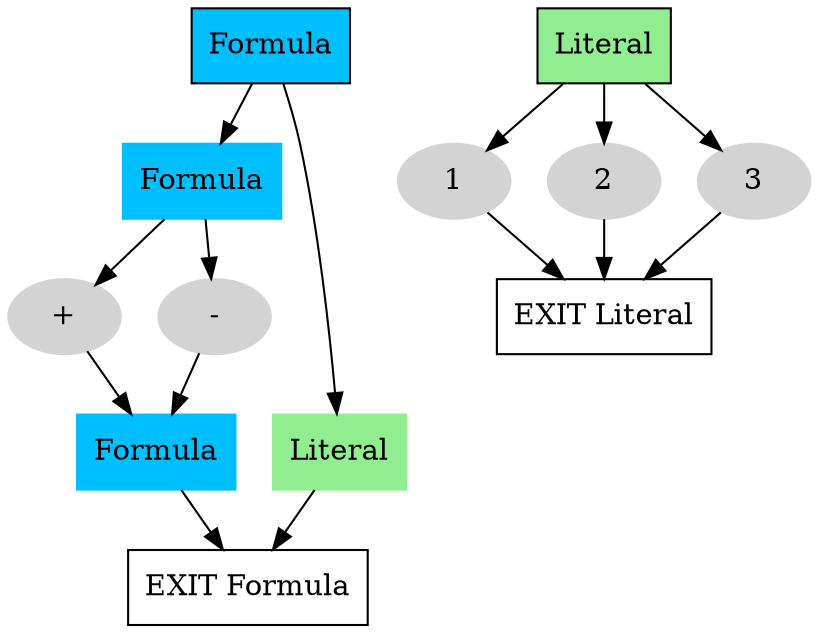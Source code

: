 digraph G {
    // rankdir="LR";
    graph [margin=0]
    ranksep=0.4;

    // subgraph ranks {
    //     rank_1[style=invis]
    //     rank_2[style=invis]
    //     rank_3[style=invis]
    //     rank_1 -> rank_2 -> rank_3[style=invis]
    //     // rankdir = LR;
    // }

    subgraph Formula {
        Formula [label="Formula", style="filled,solid", color=black, shape=rectangle, fillcolor=deepskyblue]
        EXIT_Formula [label="EXIT Formula", shape=rectangle]
        
        call1_Formula [label="Formula", style="filled", color=deepskyblue, shape=rectangle]
        Formula -> call1_Formula
        Formula_plus [label="+", style=filled, color=lightgrey]
        call1_Formula -> Formula_plus
        Formula_minus [label="-", style=filled, color=lightgrey]
        call1_Formula -> Formula_minus
        call2_Formula [label="Formula", style="filled", color=deepskyblue, shape=rectangle]
        Formula_plus -> call2_Formula
        Formula_minus -> call2_Formula
        call2_Formula -> EXIT_Formula

        call1_Literal [label="Literal", style="filled", color=lightgreen, shape=rectangle]
        Formula -> call1_Literal
        call1_Literal -> EXIT_Formula
    }

    subgraph Literal {
        Literal [label="Literal", style="filled,solid", color=black, shape=rectangle, fillcolor=lightgreen]
        EXIT_Literal [label="EXIT Literal", shape=rectangle]

        Literal_one [label="1", style=filled, color=lightgrey]
        Literal -> Literal_one
        Literal_one -> EXIT_Literal
        Literal_two [label="2", style=filled, color=lightgrey]
        Literal -> Literal_two
        Literal_two -> EXIT_Literal
        Literal_three [label="3", style=filled, color=lightgrey]
        Literal -> Literal_three
        Literal_three -> EXIT_Literal
    }

    // {
    //     rank = same;
    //     START; FROM_T1; end_FROM
    //     rank_1 -> START [style=invis]
    //     rankdir = LR;
    // }

    // {
    //     rank = same;
    //     WHERE; WHERE_lt; WHERE_lt_0; WHERE_lt_C1; end_WHERE
    //     rank_2 -> WHERE [style=invis]
    //     rankdir = LR;
    // }

    // {
    //     rank = same;
    //     SELECT_plus; SELECT_plus_1; SELECT_plus_C1; end_SELECT; end_QUERY
    //     rank_3 -> SELECT_plus [style=invis]
    //     rankdir = LR;
    // }
}

